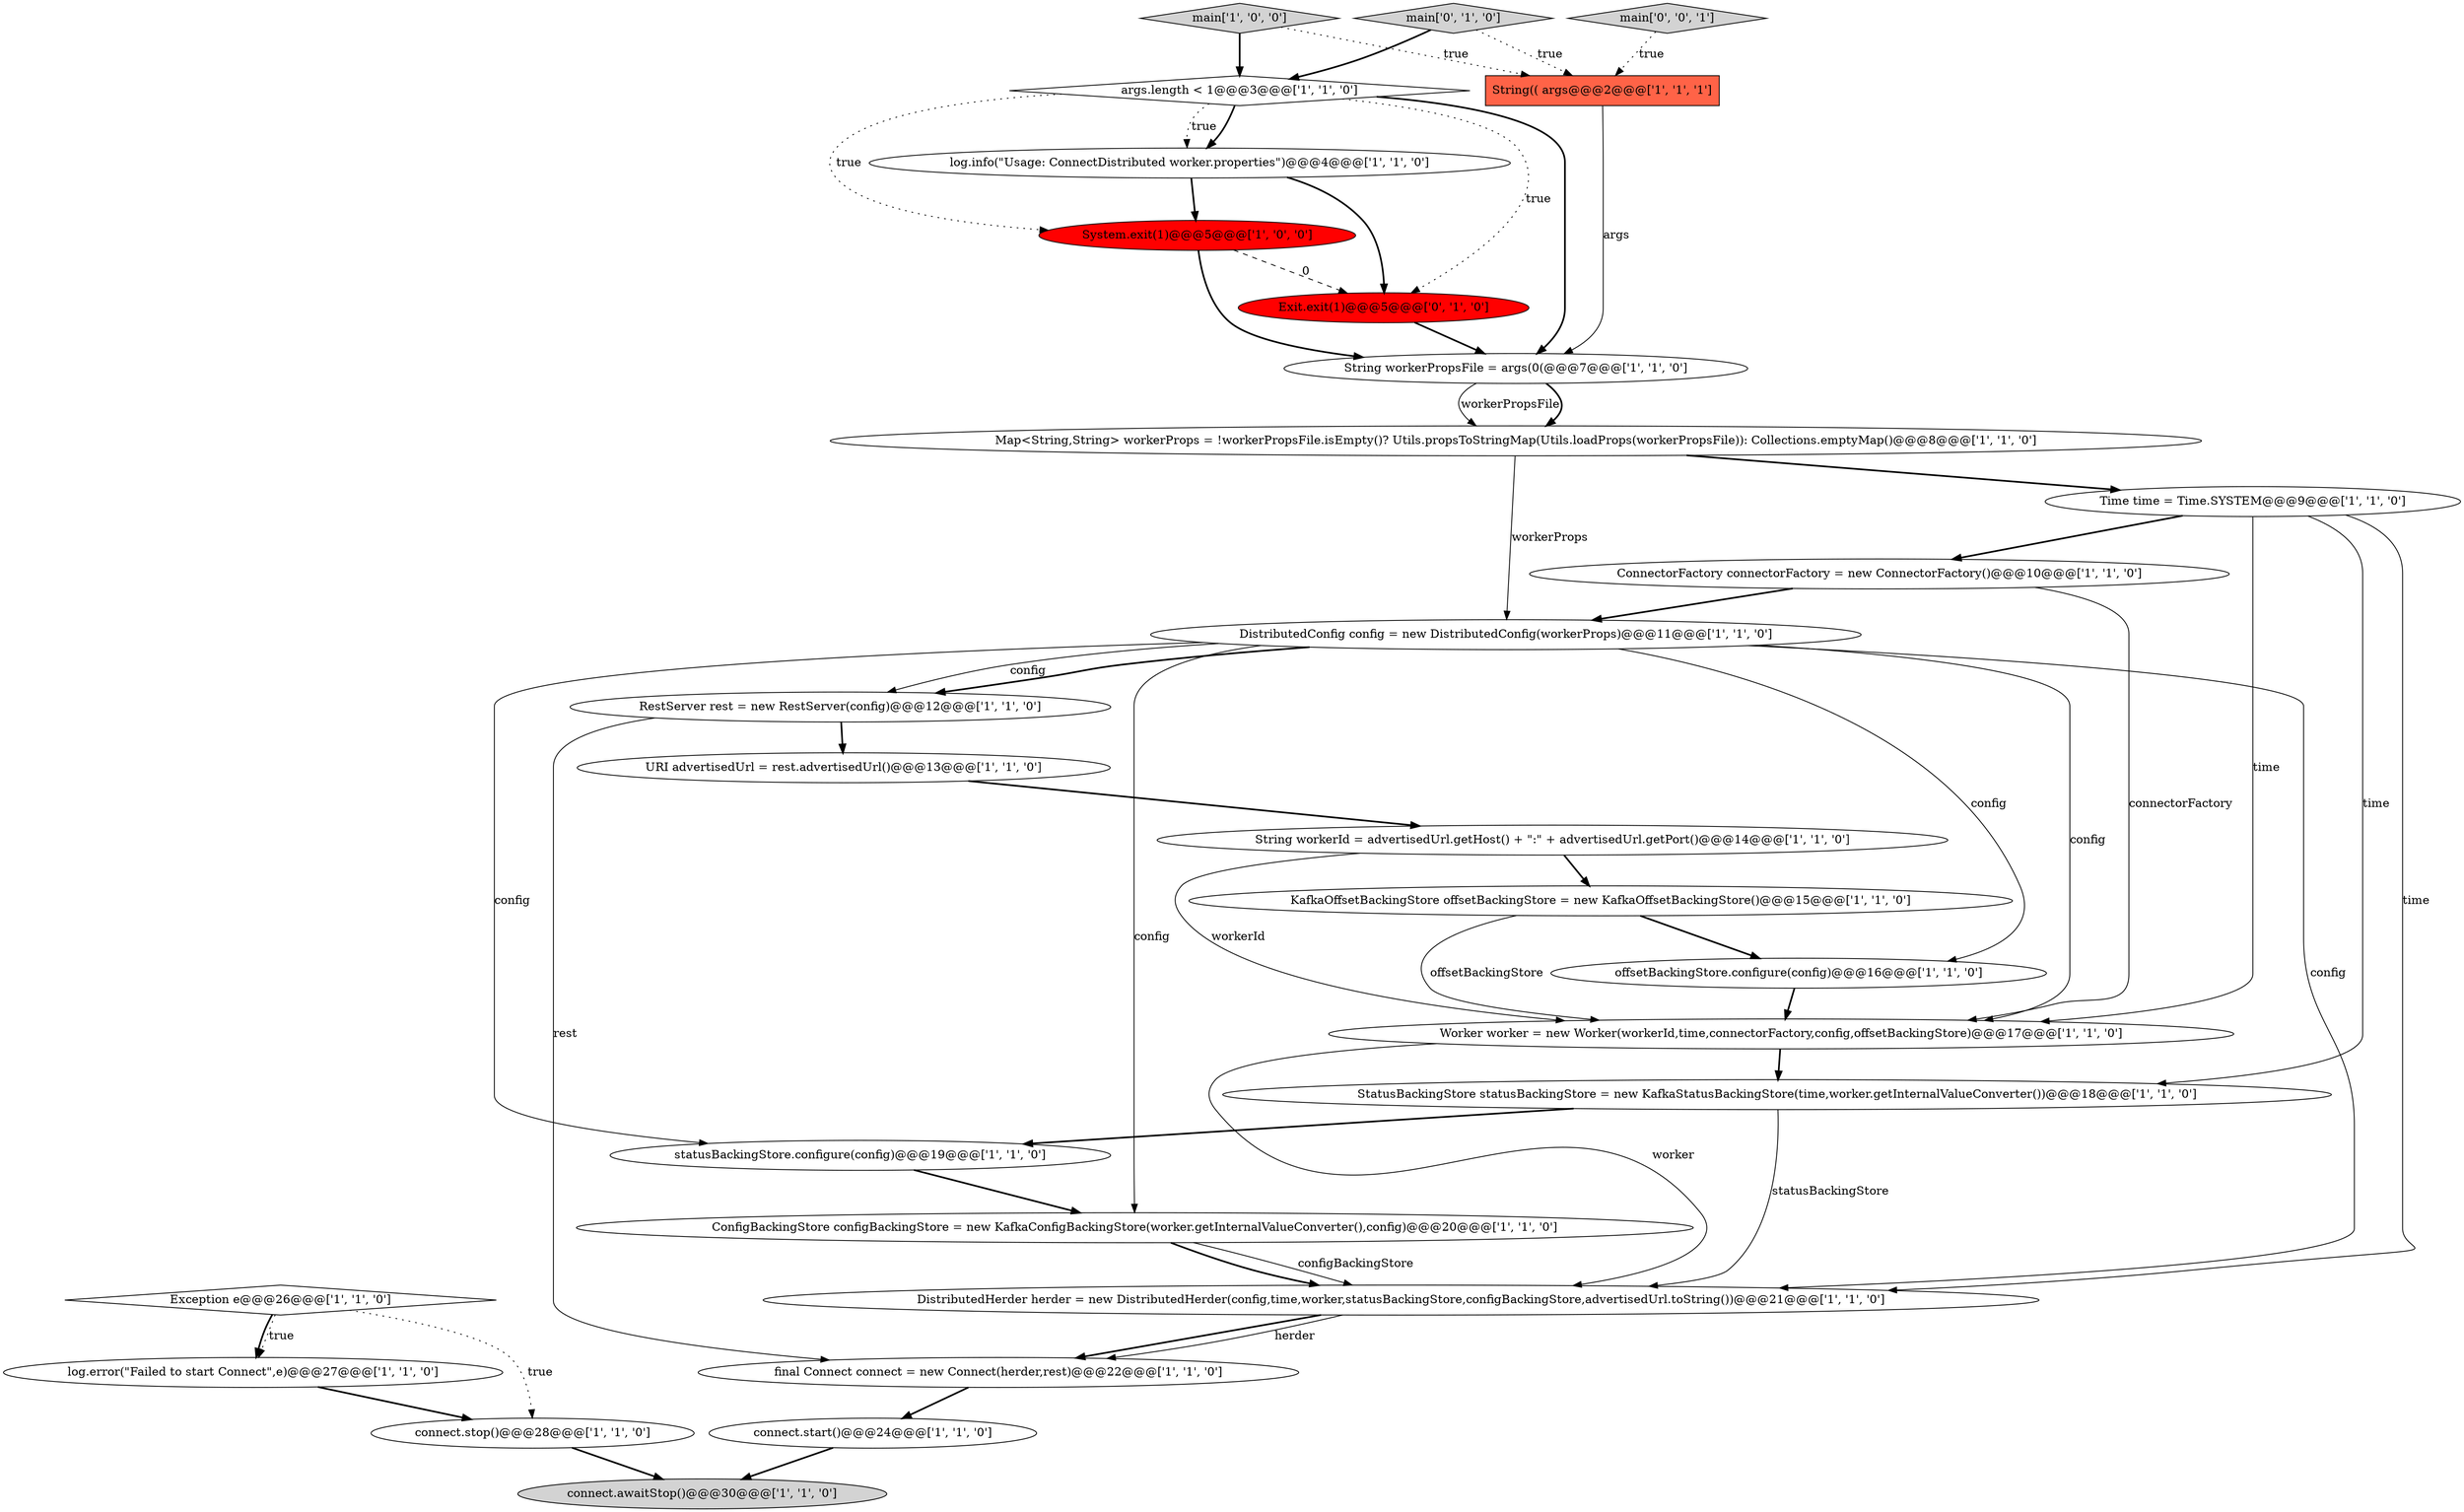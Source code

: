 digraph {
5 [style = filled, label = "ConnectorFactory connectorFactory = new ConnectorFactory()@@@10@@@['1', '1', '0']", fillcolor = white, shape = ellipse image = "AAA0AAABBB1BBB"];
12 [style = filled, label = "StatusBackingStore statusBackingStore = new KafkaStatusBackingStore(time,worker.getInternalValueConverter())@@@18@@@['1', '1', '0']", fillcolor = white, shape = ellipse image = "AAA0AAABBB1BBB"];
7 [style = filled, label = "connect.start()@@@24@@@['1', '1', '0']", fillcolor = white, shape = ellipse image = "AAA0AAABBB1BBB"];
24 [style = filled, label = "Map<String,String> workerProps = !workerPropsFile.isEmpty()? Utils.propsToStringMap(Utils.loadProps(workerPropsFile)): Collections.emptyMap()@@@8@@@['1', '1', '0']", fillcolor = white, shape = ellipse image = "AAA0AAABBB1BBB"];
22 [style = filled, label = "DistributedConfig config = new DistributedConfig(workerProps)@@@11@@@['1', '1', '0']", fillcolor = white, shape = ellipse image = "AAA0AAABBB1BBB"];
27 [style = filled, label = "Exit.exit(1)@@@5@@@['0', '1', '0']", fillcolor = red, shape = ellipse image = "AAA1AAABBB2BBB"];
4 [style = filled, label = "offsetBackingStore.configure(config)@@@16@@@['1', '1', '0']", fillcolor = white, shape = ellipse image = "AAA0AAABBB1BBB"];
28 [style = filled, label = "main['0', '0', '1']", fillcolor = lightgray, shape = diamond image = "AAA0AAABBB3BBB"];
26 [style = filled, label = "main['0', '1', '0']", fillcolor = lightgray, shape = diamond image = "AAA0AAABBB2BBB"];
25 [style = filled, label = "String(( args@@@2@@@['1', '1', '1']", fillcolor = tomato, shape = box image = "AAA0AAABBB1BBB"];
15 [style = filled, label = "DistributedHerder herder = new DistributedHerder(config,time,worker,statusBackingStore,configBackingStore,advertisedUrl.toString())@@@21@@@['1', '1', '0']", fillcolor = white, shape = ellipse image = "AAA0AAABBB1BBB"];
18 [style = filled, label = "final Connect connect = new Connect(herder,rest)@@@22@@@['1', '1', '0']", fillcolor = white, shape = ellipse image = "AAA0AAABBB1BBB"];
10 [style = filled, label = "Worker worker = new Worker(workerId,time,connectorFactory,config,offsetBackingStore)@@@17@@@['1', '1', '0']", fillcolor = white, shape = ellipse image = "AAA0AAABBB1BBB"];
0 [style = filled, label = "System.exit(1)@@@5@@@['1', '0', '0']", fillcolor = red, shape = ellipse image = "AAA1AAABBB1BBB"];
8 [style = filled, label = "connect.stop()@@@28@@@['1', '1', '0']", fillcolor = white, shape = ellipse image = "AAA0AAABBB1BBB"];
1 [style = filled, label = "main['1', '0', '0']", fillcolor = lightgray, shape = diamond image = "AAA0AAABBB1BBB"];
20 [style = filled, label = "log.info(\"Usage: ConnectDistributed worker.properties\")@@@4@@@['1', '1', '0']", fillcolor = white, shape = ellipse image = "AAA0AAABBB1BBB"];
3 [style = filled, label = "ConfigBackingStore configBackingStore = new KafkaConfigBackingStore(worker.getInternalValueConverter(),config)@@@20@@@['1', '1', '0']", fillcolor = white, shape = ellipse image = "AAA0AAABBB1BBB"];
13 [style = filled, label = "statusBackingStore.configure(config)@@@19@@@['1', '1', '0']", fillcolor = white, shape = ellipse image = "AAA0AAABBB1BBB"];
23 [style = filled, label = "Exception e@@@26@@@['1', '1', '0']", fillcolor = white, shape = diamond image = "AAA0AAABBB1BBB"];
16 [style = filled, label = "log.error(\"Failed to start Connect\",e)@@@27@@@['1', '1', '0']", fillcolor = white, shape = ellipse image = "AAA0AAABBB1BBB"];
21 [style = filled, label = "String workerPropsFile = args(0(@@@7@@@['1', '1', '0']", fillcolor = white, shape = ellipse image = "AAA0AAABBB1BBB"];
9 [style = filled, label = "args.length < 1@@@3@@@['1', '1', '0']", fillcolor = white, shape = diamond image = "AAA0AAABBB1BBB"];
2 [style = filled, label = "KafkaOffsetBackingStore offsetBackingStore = new KafkaOffsetBackingStore()@@@15@@@['1', '1', '0']", fillcolor = white, shape = ellipse image = "AAA0AAABBB1BBB"];
19 [style = filled, label = "connect.awaitStop()@@@30@@@['1', '1', '0']", fillcolor = lightgray, shape = ellipse image = "AAA0AAABBB1BBB"];
17 [style = filled, label = "String workerId = advertisedUrl.getHost() + \":\" + advertisedUrl.getPort()@@@14@@@['1', '1', '0']", fillcolor = white, shape = ellipse image = "AAA0AAABBB1BBB"];
6 [style = filled, label = "URI advertisedUrl = rest.advertisedUrl()@@@13@@@['1', '1', '0']", fillcolor = white, shape = ellipse image = "AAA0AAABBB1BBB"];
14 [style = filled, label = "Time time = Time.SYSTEM@@@9@@@['1', '1', '0']", fillcolor = white, shape = ellipse image = "AAA0AAABBB1BBB"];
11 [style = filled, label = "RestServer rest = new RestServer(config)@@@12@@@['1', '1', '0']", fillcolor = white, shape = ellipse image = "AAA0AAABBB1BBB"];
23->16 [style = dotted, label="true"];
6->17 [style = bold, label=""];
4->10 [style = bold, label=""];
22->15 [style = solid, label="config"];
25->21 [style = solid, label="args"];
23->16 [style = bold, label=""];
9->0 [style = dotted, label="true"];
1->25 [style = dotted, label="true"];
22->3 [style = solid, label="config"];
23->8 [style = dotted, label="true"];
16->8 [style = bold, label=""];
26->25 [style = dotted, label="true"];
8->19 [style = bold, label=""];
11->18 [style = solid, label="rest"];
28->25 [style = dotted, label="true"];
21->24 [style = solid, label="workerPropsFile"];
20->0 [style = bold, label=""];
17->10 [style = solid, label="workerId"];
14->12 [style = solid, label="time"];
11->6 [style = bold, label=""];
3->15 [style = solid, label="configBackingStore"];
24->22 [style = solid, label="workerProps"];
22->4 [style = solid, label="config"];
26->9 [style = bold, label=""];
9->20 [style = bold, label=""];
21->24 [style = bold, label=""];
0->21 [style = bold, label=""];
3->15 [style = bold, label=""];
0->27 [style = dashed, label="0"];
10->15 [style = solid, label="worker"];
2->4 [style = bold, label=""];
15->18 [style = bold, label=""];
22->11 [style = solid, label="config"];
1->9 [style = bold, label=""];
14->15 [style = solid, label="time"];
24->14 [style = bold, label=""];
20->27 [style = bold, label=""];
9->27 [style = dotted, label="true"];
14->10 [style = solid, label="time"];
12->13 [style = bold, label=""];
22->13 [style = solid, label="config"];
17->2 [style = bold, label=""];
13->3 [style = bold, label=""];
15->18 [style = solid, label="herder"];
10->12 [style = bold, label=""];
22->10 [style = solid, label="config"];
9->20 [style = dotted, label="true"];
9->21 [style = bold, label=""];
5->10 [style = solid, label="connectorFactory"];
18->7 [style = bold, label=""];
5->22 [style = bold, label=""];
12->15 [style = solid, label="statusBackingStore"];
2->10 [style = solid, label="offsetBackingStore"];
7->19 [style = bold, label=""];
22->11 [style = bold, label=""];
27->21 [style = bold, label=""];
14->5 [style = bold, label=""];
}
